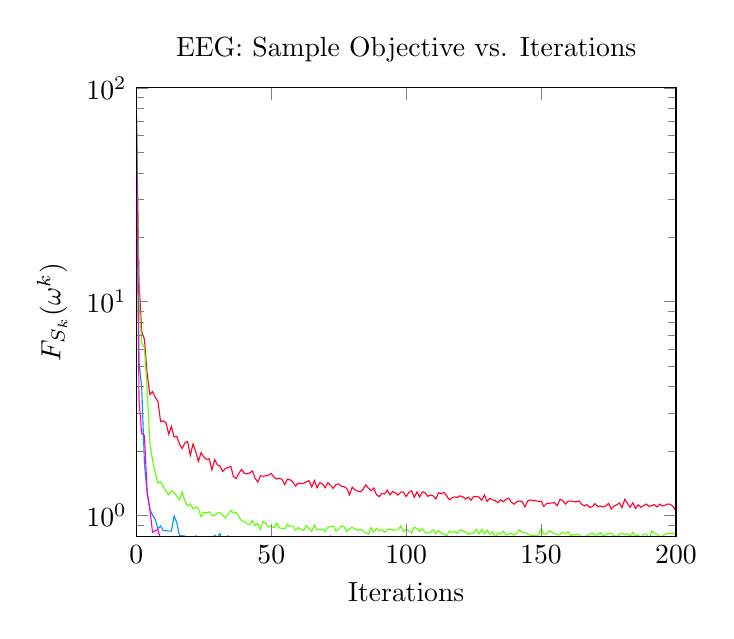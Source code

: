 % This file was created by matplotlib v0.1.0.
% Copyright (c) 2010--2014, Nico Schlömer <nico.schloemer@gmail.com>
% All rights reserved.
% 
% The lastest updates can be retrieved from
% 
% https://github.com/nschloe/matplotlib2tikz
% 
% where you can also submit bug reports and leavecomments.
% 
\begin{tikzpicture}

\definecolor{color1}{rgb}{0.36,1,0}
\definecolor{color0}{rgb}{1,0,0.16}
\definecolor{color3}{rgb}{1,0,0.75}
\definecolor{color2}{rgb}{0,0.562,1}

\begin{axis}[
title={EEG: Sample Objective vs. Iterations},
xlabel={Iterations},
ylabel={$F_{S_k}(\omega^k)$},
xmin=0, xmax=200,
ymin=0.8, ymax=100,
ymode=log,
axis on top
]
\addplot [color0]
coordinates {
(0,77.985)
(1,12.322)
(2.0,7.245)
(3,6.673)
(4,4.625)
(5,3.683)
(6.0,3.794)
(7,3.572)
(8,3.419)
(9.0,2.746)
(10,2.772)
(11,2.712)
(12,2.4)
(13,2.614)
(14,2.327)
(15,2.346)
(16,2.151)
(17,2.056)
(18,2.185)
(19,2.218)
(20,1.911)
(21,2.159)
(22,1.99)
(23,1.79)
(24,1.968)
(25,1.88)
(26,1.829)
(27,1.844)
(28,1.633)
(29,1.824)
(30,1.724)
(31,1.701)
(32,1.606)
(33,1.659)
(34,1.675)
(35,1.698)
(36,1.518)
(37,1.49)
(38,1.576)
(39,1.642)
(40,1.575)
(41,1.566)
(42,1.581)
(43,1.617)
(44,1.498)
(45,1.431)
(46,1.534)
(47,1.526)
(48,1.533)
(49,1.546)
(50,1.571)
(51,1.511)
(52,1.481)
(53,1.495)
(54,1.473)
(55,1.394)
(56,1.482)
(57,1.468)
(58,1.434)
(59,1.373)
(60,1.416)
(61,1.411)
(62,1.414)
(63,1.436)
(64,1.456)
(65,1.359)
(66,1.456)
(67,1.348)
(68,1.424)
(69,1.403)
(70,1.35)
(71,1.426)
(72,1.382)
(73,1.339)
(74,1.398)
(75,1.404)
(76,1.37)
(77,1.364)
(78,1.337)
(79,1.249)
(80,1.358)
(81,1.319)
(82,1.3)
(83,1.291)
(84,1.323)
(85,1.391)
(86,1.344)
(87,1.305)
(88,1.343)
(89,1.25)
(90,1.225)
(91,1.267)
(92,1.26)
(93,1.314)
(94,1.247)
(95,1.294)
(96,1.277)
(97,1.245)
(98,1.285)
(99,1.288)
(100,1.226)
(101,1.283)
(102,1.303)
(103,1.216)
(104,1.288)
(105,1.22)
(106,1.289)
(107,1.28)
(108,1.23)
(109,1.247)
(110,1.235)
(111,1.195)
(112,1.277)
(113,1.264)
(114,1.282)
(115,1.236)
(116,1.184)
(117,1.209)
(118,1.222)
(119,1.215)
(120,1.236)
(121,1.224)
(122,1.194)
(123,1.219)
(124,1.178)
(125,1.224)
(126,1.226)
(127,1.219)
(128,1.177)
(129,1.248)
(130,1.163)
(131,1.203)
(132,1.184)
(133,1.174)
(134,1.147)
(135,1.186)
(136,1.159)
(137,1.19)
(138,1.206)
(139,1.153)
(140,1.129)
(141,1.159)
(142,1.168)
(143,1.161)
(144,1.096)
(145,1.168)
(146,1.183)
(147,1.174)
(148,1.172)
(149,1.165)
(150,1.166)
(151,1.104)
(152,1.137)
(153,1.139)
(154,1.146)
(155,1.147)
(156,1.111)
(157,1.188)
(158,1.177)
(159,1.131)
(160,1.166)
(161,1.168)
(162,1.162)
(163,1.159)
(164,1.171)
(165,1.13)
(166,1.108)
(167,1.124)
(168,1.091)
(169,1.101)
(170,1.136)
(171,1.101)
(172,1.109)
(173,1.095)
(174,1.109)
(175,1.139)
(176,1.072)
(177,1.107)
(178,1.121)
(179,1.144)
(180,1.088)
(181,1.19)
(182,1.14)
(183,1.091)
(184,1.147)
(185,1.08)
(186,1.122)
(187,1.093)
(188,1.111)
(189,1.131)
(190,1.104)
(191,1.111)
(192,1.125)
(193,1.095)
(194,1.13)
(195,1.107)
(196,1.116)
(197,1.132)
(198,1.126)
(199,1.099)
(200,1.045)
(201,1.059)
(202,1.085)
(203,1.086)
(204,1.093)
(205,1.063)
(206,1.076)
(207,1.14)
(208,1.066)
(209,1.14)
(210,1.13)
(211,1.09)
(212,1.145)
(213,1.131)
(214,1.045)
(215,1.102)
(216,1.084)
(217,1.08)
(218,1.086)
(219,1.091)
(220,1.137)
(221,1.088)
(222,1.1)
(223,1.087)
(224,1.127)
(225,1.117)
(226,1.119)
(227,1.091)
(228,1.129)
(229,1.051)
(230,1.089)
(231,1.127)
(232,1.129)
(233,1.087)
(234,1.088)
(235,1.073)
(236,1.087)
(237,1.091)
(238,1.077)
(239,1.087)
(240,1.025)
(241,1.128)
(242,1.104)
(243,1.126)
(244,1.018)
(245,1.05)
(246,1.057)
(247,1.073)
(248,1.059)
(249,1.105)
(250,1.092)
(251,1.12)
(252,1.12)
(253,1.076)
(254,1.073)
(255,1.035)
(256,1.063)
(257,1.101)
(258,1.071)
(259,1.063)

};
\addplot [color1]
coordinates {
(0,78.186)
(1,10.139)
(2.0,6.404)
(3,6.125)
(4,3.878)
(5,2.194)
(6.0,1.817)
(7,1.588)
(8,1.419)
(9.0,1.437)
(10,1.365)
(11,1.302)
(12,1.252)
(13,1.305)
(14,1.28)
(15,1.232)
(16,1.186)
(17,1.285)
(18,1.167)
(19,1.11)
(20,1.132)
(21,1.075)
(22,1.097)
(23,1.078)
(24,0.986)
(25,1.034)
(26,1.029)
(27,1.04)
(28,1.001)
(29,1.0)
(30,1.027)
(31,1.034)
(32,1.002)
(33,0.975)
(34,1.009)
(35,1.056)
(36,1.026)
(37,1.034)
(38,0.991)
(39,0.944)
(40,0.939)
(41,0.914)
(42,0.909)
(43,0.949)
(44,0.897)
(45,0.918)
(46,0.86)
(47,0.938)
(48,0.919)
(49,0.883)
(50,0.892)
(51,0.877)
(52,0.921)
(53,0.874)
(54,0.871)
(55,0.866)
(56,0.91)
(57,0.891)
(58,0.892)
(59,0.854)
(60,0.878)
(61,0.863)
(62,0.852)
(63,0.896)
(64,0.869)
(65,0.842)
(66,0.901)
(67,0.858)
(68,0.863)
(69,0.862)
(70,0.844)
(71,0.882)
(72,0.886)
(73,0.889)
(74,0.846)
(75,0.863)
(76,0.896)
(77,0.885)
(78,0.843)
(79,0.867)
(80,0.88)
(81,0.866)
(82,0.851)
(83,0.863)
(84,0.851)
(85,0.829)
(86,0.819)
(87,0.877)
(88,0.837)
(89,0.872)
(90,0.849)
(91,0.858)
(92,0.834)
(93,0.859)
(94,0.865)
(95,0.855)
(96,0.856)
(97,0.857)
(98,0.894)
(99,0.842)
(100,0.862)
(101,0.849)
(102,0.827)
(103,0.883)
(104,0.868)
(105,0.842)
(106,0.871)
(107,0.829)
(108,0.828)
(109,0.834)
(110,0.857)
(111,0.824)
(112,0.851)
(113,0.825)
(114,0.822)
(115,0.803)
(116,0.846)
(117,0.834)
(118,0.84)
(119,0.828)
(120,0.857)
(121,0.849)
(122,0.839)
(123,0.816)
(124,0.828)
(125,0.826)
(126,0.861)
(127,0.821)
(128,0.861)
(129,0.821)
(130,0.854)
(131,0.815)
(132,0.839)
(133,0.789)
(134,0.828)
(135,0.821)
(136,0.845)
(137,0.811)
(138,0.817)
(139,0.825)
(140,0.81)
(141,0.828)
(142,0.859)
(143,0.834)
(144,0.831)
(145,0.819)
(146,0.81)
(147,0.802)
(148,0.81)
(149,0.809)
(150,0.871)
(151,0.818)
(152,0.82)
(153,0.849)
(154,0.834)
(155,0.821)
(156,0.815)
(157,0.812)
(158,0.834)
(159,0.823)
(160,0.839)
(161,0.804)
(162,0.814)
(163,0.814)
(164,0.812)
(165,0.794)
(166,0.78)
(167,0.809)
(168,0.814)
(169,0.83)
(170,0.809)
(171,0.815)
(172,0.832)
(173,0.802)
(174,0.812)
(175,0.824)
(176,0.823)
(177,0.805)
(178,0.797)
(179,0.816)
(180,0.826)
(181,0.815)
(182,0.821)
(183,0.8)
(184,0.834)
(185,0.803)
(186,0.812)
(187,0.781)
(188,0.817)
(189,0.82)
(190,0.78)
(191,0.846)
(192,0.823)
(193,0.817)
(194,0.796)
(195,0.8)
(196,0.817)
(197,0.826)
(198,0.824)
(199,0.828)
(200,0.808)
(201,0.778)
(202,0.794)
(203,0.805)
(204,0.815)
(205,0.797)
(206,0.784)
(207,0.784)
(208,0.805)
(209,0.811)
(210,0.794)
(211,0.808)
(212,0.803)
(213,0.807)
(214,0.82)
(215,0.815)
(216,0.785)
(217,0.807)
(218,0.798)
(219,0.807)
(220,0.787)
(221,0.794)
(222,0.806)
(223,0.765)
(224,0.803)
(225,0.803)
(226,0.78)
(227,0.771)
(228,0.809)
(229,0.796)
(230,0.795)
(231,0.802)
(232,0.783)
(233,0.785)
(234,0.804)
(235,0.797)
(236,0.794)
(237,0.776)
(238,0.766)
(239,0.779)
(240,0.784)
(241,0.761)
(242,0.794)
(243,0.795)
(244,0.778)
(245,0.77)
(246,0.8)
(247,0.765)
(248,0.777)
(249,0.821)
(250,0.795)
(251,0.799)
(252,0.799)
(253,0.795)
(254,0.794)
(255,0.761)
(256,0.786)
(257,0.779)
(258,0.8)
(259,0.77)

};
\addplot [color2]
coordinates {
(0,77.871)
(1,5.193)
(2.0,3.957)
(3,1.748)
(4,1.266)
(5,1.071)
(6.0,1.003)
(7,0.959)
(8,0.867)
(9.0,0.892)
(10,0.85)
(11,0.85)
(12,0.845)
(13,0.846)
(14,0.994)
(15,0.927)
(16,0.805)
(17,0.804)
(18,0.801)
(19,0.78)
(20,0.768)
(21,0.786)
(22,0.803)
(23,0.785)
(24,0.763)
(25,0.765)
(26,0.786)
(27,0.772)
(28,0.773)
(29,0.807)
(30,0.793)
(31,0.822)
(32,0.756)
(33,0.789)
(34,0.803)
(35,0.759)
(36,0.719)
(37,0.725)
(38,0.763)
(39,0.741)
(40,0.727)
(41,0.741)
(42,0.723)
(43,0.752)
(44,0.704)
(45,0.718)
(46,0.769)
(47,0.729)
(48,0.722)
(49,0.728)
(50,0.721)
(51,0.726)
(52,0.712)
(53,0.736)
(54,0.714)
(55,0.747)
(56,0.733)
(57,0.728)
(58,0.747)
(59,0.731)
(60,0.715)
(61,0.7)
(62,0.727)
(63,0.729)
(64,0.742)
(65,0.722)
(66,0.719)
(67,0.719)
(68,0.74)
(69,0.719)
(70,0.748)
(71,0.73)
(72,0.795)
(73,0.725)
(74,0.737)
(75,0.738)
(76,0.721)
(77,0.717)
(78,0.736)
(79,0.732)
(80,0.737)
(81,0.71)
(82,0.719)
(83,0.721)
(84,0.725)
(85,0.717)
(86,0.771)
(87,0.71)
(88,0.707)
(89,0.742)
(90,0.727)
(91,0.725)
(92,0.711)
(93,0.724)
(94,0.717)
(95,0.712)
(96,0.706)
(97,0.724)
(98,0.71)
(99,0.716)
(100,0.727)
(101,0.713)
(102,0.719)
(103,0.719)
(104,0.708)
(105,0.711)
(106,0.72)
(107,0.714)
(108,0.697)
(109,0.702)
(110,0.708)
(111,0.706)
(112,0.694)
(113,0.711)
(114,0.717)
(115,0.709)
(116,0.717)
(117,0.697)
(118,0.706)
(119,0.707)
(120,0.707)
(121,0.714)
(122,0.711)
(123,0.711)
(124,0.705)
(125,0.71)
(126,0.701)
(127,0.709)
(128,0.702)
(129,0.699)
(130,0.702)
(131,0.698)
(132,0.704)
(133,0.71)
(134,0.703)
(135,0.707)
(136,0.696)
(137,0.708)
(138,0.7)
(139,0.699)
(140,0.697)
(141,0.702)
(142,0.706)
(143,0.711)
(144,0.697)
(145,0.706)
(146,0.702)
(147,0.711)
(148,0.71)
(149,0.705)
(150,0.702)
(151,0.695)
(152,0.708)
(153,0.689)
(154,0.696)
(155,0.707)
(156,0.708)
(157,0.704)
(158,0.692)
(159,0.696)
(160,0.713)
(161,0.705)
(162,0.698)
(163,0.719)
(164,0.725)
(165,0.7)
(166,0.707)
(167,0.703)
(168,0.701)
(169,0.713)
(170,0.688)
(171,0.701)
(172,0.703)
(173,0.696)
(174,0.721)
(175,0.71)
(176,0.702)
(177,0.689)
(178,0.71)
(179,0.71)
(180,0.7)
(181,0.695)
(182,0.712)
(183,0.688)
(184,0.699)
(185,0.709)
(186,0.701)
(187,0.688)
(188,0.71)
(189,0.707)
(190,0.696)
(191,0.696)
(192,0.692)
(193,0.7)
(194,0.703)
(195,0.694)
(196,0.705)
(197,0.715)
(198,0.702)
(199,0.693)
(200,0.711)
(201,0.711)
(202,0.706)
(203,0.711)
(204,0.71)
(205,0.692)
(206,0.691)
(207,0.69)
(208,0.697)
(209,0.703)
(210,0.695)
(211,0.709)
(212,0.708)
(213,0.712)
(214,0.704)
(215,0.707)
(216,0.689)
(217,0.696)
(218,0.698)
(219,0.693)
(220,0.709)
(221,0.697)
(222,0.71)
(223,0.697)
(224,0.711)
(225,0.686)
(226,0.681)
(227,0.706)
(228,0.702)
(229,0.697)
(230,0.699)
(231,0.697)
(232,0.688)
(233,0.697)
(234,0.7)
(235,0.699)
(236,0.699)
(237,0.686)
(238,0.683)
(239,0.707)
(240,0.699)
(241,0.692)
(242,0.699)
(243,0.691)
(244,0.693)
(245,0.709)
(246,0.695)
(247,0.691)
(248,0.704)
(249,0.701)
(250,0.693)
(251,0.685)
(252,0.687)
(253,0.693)
(254,0.695)
(255,0.699)
(256,0.694)
(257,0.707)
(258,0.705)
(259,0.696)
(260,0.693)
(261,0.699)
(262,0.691)
(263,0.702)
(264,0.692)
(265,0.691)
(266,0.698)
(267,0.701)
(268,0.699)
(269,0.707)
(270,0.698)
(271,0.71)
(272,0.707)
(273,0.696)
(274,0.699)
(275,0.699)
(276,0.711)
(277,0.705)
(278,0.693)
(279,0.706)
(280,0.706)
(281,0.703)
(282,0.706)
(283,0.705)
(284,0.688)
(285,0.687)
(286,0.711)
(287,0.698)
(288,0.699)
(289,0.713)
(290,0.707)
(291,0.706)
(292,0.684)
(293,0.71)
(294,0.71)
(295,0.702)
(296,0.71)
(297,0.698)
(298,0.695)
(299,0.689)
(300,0.7)
(301,0.699)
(302,0.691)
(303,0.698)
(304,0.701)
(305,0.698)
(306,0.696)
(307,0.687)
(308,0.703)
(309,0.701)
(310,0.689)
(311,0.694)
(312,0.692)
(313,0.7)
(314,0.689)
(315,0.685)
(316,0.678)
(317,0.698)
(318,0.712)
(319,0.686)
(320,0.703)
(321,0.688)
(322,0.707)
(323,0.69)
(324,0.699)
(325,0.699)
(326,0.701)
(327,0.701)
(328,0.705)
(329,0.689)
(330,0.706)
(331,0.695)
(332,0.694)
(333,0.692)
(334,0.695)
(335,0.696)
(336,0.704)
(337,0.701)
(338,0.698)
(339,0.7)
(340,0.695)
(341,0.708)
(342,0.693)
(343,0.691)
(344,0.698)
(345,0.694)
(346,0.702)

};
\addplot [color3]
coordinates {
(0,78.331)
(1,3.435)
(2.0,2.409)
(3,2.368)
(4,1.291)
(5,1.082)
(6.0,0.834)
(7,0.849)
(8,0.859)
(9.0,0.771)
(10,0.754)
(11,0.771)
(12,0.743)
(13,0.726)
(14,0.726)
(15,0.718)
(16,0.763)
(17,0.767)
(18,0.711)
(19,0.751)
(20,0.717)
(21,0.724)
(22,0.723)
(23,0.717)
(24,0.716)
(25,0.704)
(26,0.69)
(27,0.71)
(28,0.712)
(29,0.697)
(30,0.7)
(31,0.698)
(32,0.703)
(33,0.707)
(34,0.735)
(35,0.689)
(36,0.726)
(37,0.693)
(38,0.7)
(39,0.716)
(40,0.7)
(41,0.693)
(42,0.704)
(43,0.701)
(44,0.691)
(45,0.699)
(46,0.733)
(47,0.699)
(48,0.688)
(49,0.696)
(50,0.686)
(51,0.706)
(52,0.716)
(53,0.701)
(54,0.692)
(55,0.706)
(56,0.719)
(57,0.706)
(58,0.71)
(59,0.703)
(60,0.693)
(61,0.693)
(62,0.696)
(63,0.709)
(64,0.718)
(65,0.738)
(66,0.703)
(67,0.71)
(68,0.714)
(69,0.694)
(70,0.729)
(71,0.701)
(72,0.723)
(73,0.701)
(74,0.699)
(75,0.688)
(76,0.694)
(77,0.713)
(78,0.693)
(79,0.702)
(80,0.71)
(81,0.69)
(82,0.682)
(83,0.684)
(84,0.693)
(85,0.72)
(86,0.684)
(87,0.685)
(88,0.685)
(89,0.698)
(90,0.701)
(91,0.725)
(92,0.69)
(93,0.704)
(94,0.695)
(95,0.702)
(96,0.701)
(97,0.697)
(98,0.676)
(99,0.702)
(100,0.693)
(101,0.698)
(102,0.694)
(103,0.688)
(104,0.704)
(105,0.703)
(106,0.7)
(107,0.71)
(108,0.713)
(109,0.688)
(110,0.686)
(111,0.703)
(112,0.703)
(113,0.7)
(114,0.696)
(115,0.7)
(116,0.695)
(117,0.708)
(118,0.681)
(119,0.69)
(120,0.699)
(121,0.699)
(122,0.699)
(123,0.7)
(124,0.687)
(125,0.688)
(126,0.705)
(127,0.706)
(128,0.694)
(129,0.723)
(130,0.716)
(131,0.709)
(132,0.706)
(133,0.709)
(134,0.69)
(135,0.687)
(136,0.711)
(137,0.707)
(138,0.706)
(139,0.708)
(140,0.696)
(141,0.701)
(142,0.69)
(143,0.718)
(144,0.7)
(145,0.684)
(146,0.714)
(147,0.688)
(148,0.688)
(149,0.692)
(150,0.691)
(151,0.711)
(152,0.698)
(153,0.684)
(154,0.693)
(155,0.714)
(156,0.719)
(157,0.685)
(158,0.689)
(159,0.72)
(160,0.703)
(161,0.691)
(162,0.693)
(163,0.714)
(164,0.724)
(165,0.709)
(166,0.694)
(167,0.701)
(168,0.71)
(169,0.689)
(170,0.693)
(171,0.696)
(172,0.704)
(173,0.688)
(174,0.705)
(175,0.723)
(176,0.693)
(177,0.696)
(178,0.685)
(179,0.693)
(180,0.708)
(181,0.7)
(182,0.701)
(183,0.704)
(184,0.69)
(185,0.706)
(186,0.698)
(187,0.7)
(188,0.684)
(189,0.681)
(190,0.704)
(191,0.732)
(192,0.689)
(193,0.695)
(194,0.684)
(195,0.693)
(196,0.69)
(197,0.709)
(198,0.716)
(199,0.707)
(200,0.696)
(201,0.684)
(202,0.687)
(203,0.693)
(204,0.685)
(205,0.684)
(206,0.681)
(207,0.677)
(208,0.676)
(209,0.687)
(210,0.687)
(211,0.679)
(212,0.683)
(213,0.678)
(214,0.682)
(215,0.687)
(216,0.691)
(217,0.684)
(218,0.687)
(219,0.682)
(220,0.688)
(221,0.685)
(222,0.692)
(223,0.689)
(224,0.676)
(225,0.677)
(226,0.692)
(227,0.678)
(228,0.69)
(229,0.688)
(230,0.685)
(231,0.681)
(232,0.68)
(233,0.682)
(234,0.683)
(235,0.68)
(236,0.685)
(237,0.686)
(238,0.682)
(239,0.693)
(240,0.682)
(241,0.683)
(242,0.672)
(243,0.674)
(244,0.677)
(245,0.689)
(246,0.696)
(247,0.682)
(248,0.686)
(249,0.691)
(250,0.678)
(251,0.691)
(252,0.674)
(253,0.693)
(254,0.678)
(255,0.693)
(256,0.681)
(257,0.684)
(258,0.675)
(259,0.686)
(260,0.683)
(261,0.69)
(262,0.677)
(263,0.684)
(264,0.685)
(265,0.678)
(266,0.681)
(267,0.695)
(268,0.682)
(269,0.679)
(270,0.685)
(271,0.689)
(272,0.686)
(273,0.684)
(274,0.662)
(275,0.687)
(276,0.674)
(277,0.677)
(278,0.684)
(279,0.681)
(280,0.676)
(281,0.678)
(282,0.681)
(283,0.682)
(284,0.686)
(285,0.679)
(286,0.683)
(287,0.664)
(288,0.679)
(289,0.686)
(290,0.689)
(291,0.685)
(292,0.679)
(293,0.686)
(294,0.68)
(295,0.691)
(296,0.677)
(297,0.677)
(298,0.676)
(299,0.679)
(300,0.692)
(301,0.678)
(302,0.689)
(303,0.684)
(304,0.687)
(305,0.681)
(306,0.683)
(307,0.676)
(308,0.689)
(309,0.682)
(310,0.671)
(311,0.679)
(312,0.676)
(313,0.685)
(314,0.677)
(315,0.685)
(316,0.688)
(317,0.679)
(318,0.684)
(319,0.682)
(320,0.688)
(321,0.685)
(322,0.686)
(323,0.678)
(324,0.683)
(325,0.684)
(326,0.684)
(327,0.689)
(328,0.681)
(329,0.681)
(330,0.684)
(331,0.687)
(332,0.686)
(333,0.684)
(334,0.683)
(335,0.677)
(336,0.687)
(337,0.697)
(338,0.669)
(339,0.668)
(340,0.684)
(341,0.689)
(342,0.684)
(343,0.674)
(344,0.676)
(345,0.685)
(346,0.694)
(347,0.678)
(348,0.689)
(349,0.674)
(350,0.673)
(351,0.689)
(352,0.678)
(353,0.673)
(354,0.679)
(355,0.682)
(356,0.675)
(357,0.688)
(358,0.676)
(359,0.683)
(360,0.681)
(361,0.693)
(362,0.675)
(363,0.679)
(364,0.683)
(365,0.681)
(366,0.673)
(367,0.685)
(368,0.682)
(369,0.678)
(370,0.679)
(371,0.678)
(372,0.685)
(373,0.693)
(374,0.677)
(375,0.684)
(376,0.677)
(377,0.682)
(378,0.677)
(379,0.696)
(380,0.682)
(381,0.68)
(382,0.684)
(383,0.684)
(384,0.668)
(385,0.674)
(386,0.668)
(387,0.679)
(388,0.674)
(389,0.676)
(390,0.684)
(391,0.683)
(392,0.68)
(393,0.67)
(394,0.694)
(395,0.686)
(396,0.684)
(397,0.688)
(398,0.683)
(399,0.683)
(400,0.677)
(401,0.681)
(402,0.689)
(403,0.694)
(404,0.685)
(405,0.675)
(406,0.684)
(407,0.674)
(408,0.677)
(409,0.686)
(410,0.685)
(411,0.668)
(412,0.678)
(413,0.674)
(414,0.683)
(415,0.684)
(416,0.682)
(417,0.673)
(418,0.686)
(419,0.685)
(420,0.678)
(421,0.681)
(422,0.678)
(423,0.679)
(424,0.69)
(425,0.68)
(426,0.687)
(427,0.684)
(428,0.68)
(429,0.684)
(430,0.681)
(431,0.701)
(432,0.685)
(433,0.675)
(434,0.684)
(435,0.68)
(436,0.685)
(437,0.67)
(438,0.682)
(439,0.678)
(440,0.68)
(441,0.681)
(442,0.689)
(443,0.681)
(444,0.681)
(445,0.674)
(446,0.68)
(447,0.679)
(448,0.684)
(449,0.678)
(450,0.68)
(451,0.679)
(452,0.678)
(453,0.676)
(454,0.688)
(455,0.685)
(456,0.679)
(457,0.682)
(458,0.681)
(459,0.685)
(460,0.677)
(461,0.673)
(462,0.684)
(463,0.683)
(464,0.681)
(465,0.677)
(466,0.678)
(467,0.685)
(468,0.683)
(469,0.681)
(470,0.688)
(471,0.672)
(472,0.685)
(473,0.68)
(474,0.673)
(475,0.681)
(476,0.677)
(477,0.687)
(478,0.681)
(479,0.682)
(480,0.685)
(481,0.675)
(482,0.672)
(483,0.681)
(484,0.679)
(485,0.688)
(486,0.679)
(487,0.678)
(488,0.672)
(489,0.688)
(490,0.677)
(491,0.678)
(492,0.687)
(493,0.681)
(494,0.682)
(495,0.675)
(496,0.68)
(497,0.684)
(498,0.676)
(499,0.689)
(500,0.683)
(501,0.694)
(502,0.68)
(503,0.684)
(504,0.684)
(505,0.688)
(506,0.682)
(507,0.688)
(508,0.668)
(509,0.678)
(510,0.681)
(511,0.676)
(512,0.677)
(513,0.692)
(514,0.679)
(515,0.684)
(516,0.679)
(517,0.68)
(518,0.685)
(519,0.685)
(520,0.693)
(521,0.678)
(522,0.682)
(523,0.682)
(524,0.684)
(525,0.676)
(526,0.672)
(527,0.68)
(528,0.676)
(529,0.69)
(530,0.684)
(531,0.68)
(532,0.679)
(533,0.67)
(534,0.691)
(535,0.679)
(536,0.688)
(537,0.677)
(538,0.675)
(539,0.684)
(540,0.679)
(541,0.677)
(542,0.686)
(543,0.683)
(544,0.684)
(545,0.68)
(546,0.677)
(547,0.679)

};
\path [draw=black, fill opacity=0] (axis cs:13,100)--(axis cs:13,100);

\path [draw=black, fill opacity=0] (axis cs:200,13)--(axis cs:200,13);

\path [draw=black, fill opacity=0] (axis cs:13,0.8)--(axis cs:13,0.8);

\path [draw=black, fill opacity=0] (axis cs:0,13)--(axis cs:0,13);

\end{axis}

\end{tikzpicture}